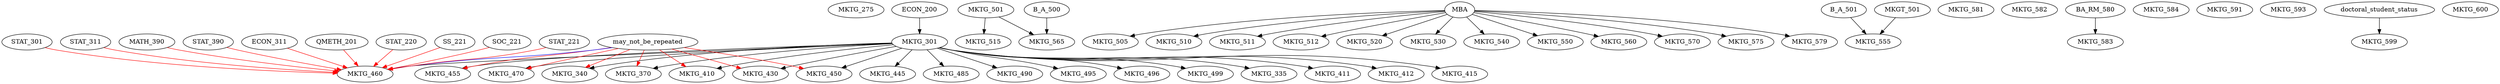 digraph G {
    MKTG_275;
    edge [color=black];
    ECON_200 -> MKTG_301;
    edge [color=black];
    MKTG_301 -> MKTG_335;
    edge [color=black];
    MKTG_301 -> MKTG_340;
    edge [color=red];
    may_not_be_repeated -> MKTG_340;
    edge [color=black];
    MKTG_301 -> MKTG_370;
    edge [color=red];
    may_not_be_repeated -> MKTG_370;
    edge [color=black];
    MKTG_301 -> MKTG_410;
    edge [color=red];
    may_not_be_repeated -> MKTG_410;
    edge [color=black];
    MKTG_301 -> MKTG_411;
    edge [color=black];
    MKTG_301 -> MKTG_412;
    edge [color=black];
    MKTG_301 -> MKTG_415;
    edge [color=black];
    MKTG_301 -> MKTG_430;
    edge [color=red];
    may_not_be_repeated -> MKTG_430;
    edge [color=black];
    MKTG_301 -> MKTG_445;
    edge [color=black];
    MKTG_301 -> MKTG_450;
    edge [color=red];
    may_not_be_repeated -> MKTG_450;
    edge [color=black];
    MKTG_301 -> MKTG_455;
    edge [color=red];
    may_not_be_repeated -> MKTG_455;
    edge [color=black];
    MKTG_301 -> MKTG_460;
    edge [color=red];
    ECON_311 -> MKTG_460;
    QMETH_201 -> MKTG_460;
    STAT_220 -> MKTG_460;
    SS_221 -> MKTG_460;
    SOC_221 -> MKTG_460;
    STAT_221 -> MKTG_460;
    STAT_301 -> MKTG_460;
    STAT_311 -> MKTG_460;
    MATH_390 -> MKTG_460;
    STAT_390 -> MKTG_460;
    edge [color=blue];
    may_not_be_repeated -> MKTG_460;
    edge [color=black];
    MKTG_301 -> MKTG_470;
    edge [color=red];
    may_not_be_repeated -> MKTG_470;
    edge [color=black];
    MKTG_301 -> MKTG_485;
    edge [color=black];
    MKTG_301 -> MKTG_490;
    edge [color=black];
    MKTG_301 -> MKTG_495;
    edge [color=black];
    MKTG_301 -> MKTG_496;
    edge [color=black];
    MKTG_301 -> MKTG_499;
    MKTG_501;
    edge [color=black];
    MBA -> MKTG_505;
    edge [color=black];
    MBA -> MKTG_510;
    edge [color=black];
    MBA -> MKTG_511;
    edge [color=black];
    MBA -> MKTG_512;
    edge [color=black];
    MKTG_501 -> MKTG_515;
    edge [color=black];
    MBA -> MKTG_520;
    edge [color=black];
    MBA -> MKTG_530;
    edge [color=black];
    MBA -> MKTG_540;
    edge [color=black];
    MBA -> MKTG_550;
    edge [color=black];
    B_A_501 -> MKTG_555;
    MKGT_501 -> MKTG_555;
    edge [color=black];
    MBA -> MKTG_560;
    edge [color=black];
    B_A_500 -> MKTG_565;
    MKTG_501 -> MKTG_565;
    edge [color=black];
    MBA -> MKTG_570;
    edge [color=black];
    MBA -> MKTG_575;
    edge [color=black];
    MBA -> MKTG_579;
    MKTG_581;
    MKTG_582;
    edge [color=black];
    BA_RM_580 -> MKTG_583;
    MKTG_584;
    MKTG_591;
    MKTG_593;
    edge [color=black];
    doctoral_student_status -> MKTG_599;
    MKTG_600;
}
